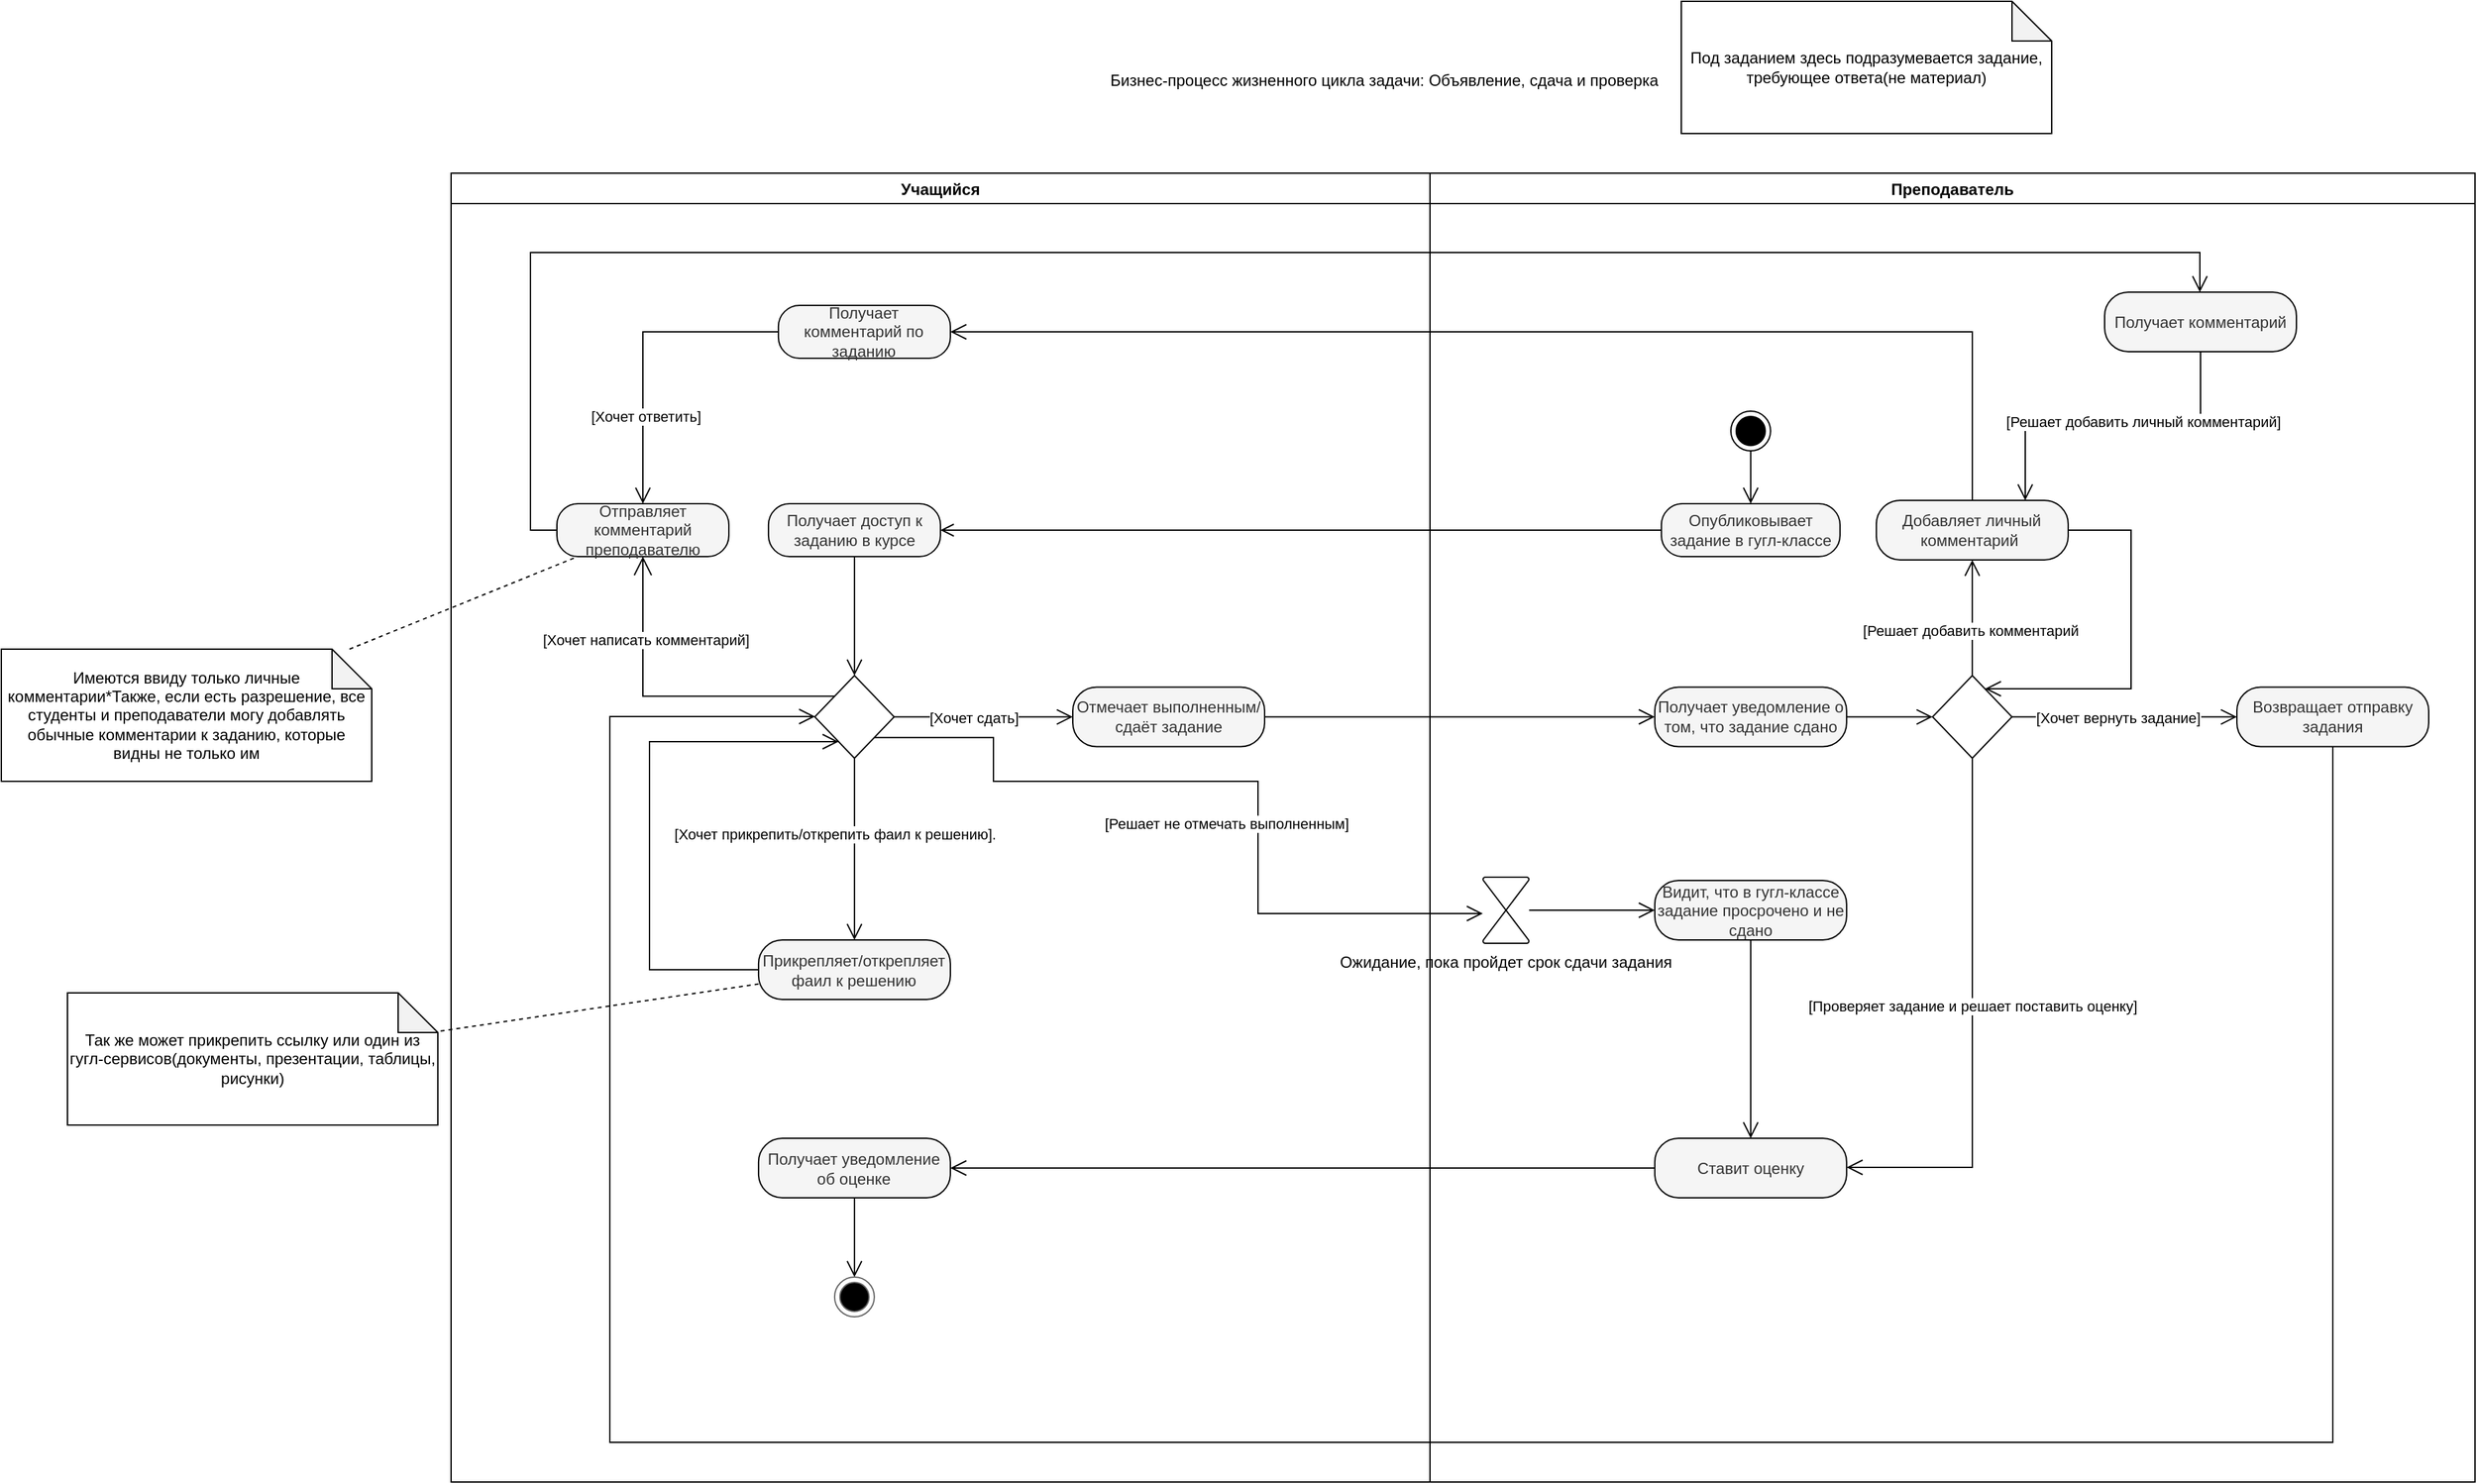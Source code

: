 <mxfile version="17.1.2" type="github">
  <diagram id="ylUfS64duYymFjWkmxjw" name="Page-1">
    <mxGraphModel dx="3038" dy="2272" grid="1" gridSize="10" guides="1" tooltips="1" connect="1" arrows="1" fold="1" page="1" pageScale="1" pageWidth="850" pageHeight="1100" math="0" shadow="0">
      <root>
        <mxCell id="0" />
        <mxCell id="1" parent="0" />
        <mxCell id="qSVLZNxjzEXECnaaf9MO-2" value="Учащийся" style="swimlane;" vertex="1" parent="1">
          <mxGeometry x="-210" y="30" width="740" height="990" as="geometry" />
        </mxCell>
        <mxCell id="qSVLZNxjzEXECnaaf9MO-13" style="edgeStyle=orthogonalEdgeStyle;rounded=0;orthogonalLoop=1;jettySize=auto;html=1;endArrow=open;endFill=0;startSize=10;endSize=10;strokeColor=#000000;" edge="1" parent="qSVLZNxjzEXECnaaf9MO-2" source="qSVLZNxjzEXECnaaf9MO-11" target="qSVLZNxjzEXECnaaf9MO-12">
          <mxGeometry relative="1" as="geometry" />
        </mxCell>
        <mxCell id="qSVLZNxjzEXECnaaf9MO-11" value="Получает доступ к заданию в курсе" style="rounded=1;whiteSpace=wrap;html=1;arcSize=40;fillColor=#f5f5f5;strokeColor=#000000;fontColor=#333333;" vertex="1" parent="qSVLZNxjzEXECnaaf9MO-2">
          <mxGeometry x="239.94" y="250" width="130" height="40" as="geometry" />
        </mxCell>
        <mxCell id="qSVLZNxjzEXECnaaf9MO-12" value="" style="rhombus;whiteSpace=wrap;html=1;strokeColor=#000000;" vertex="1" parent="qSVLZNxjzEXECnaaf9MO-2">
          <mxGeometry x="274.94" y="380" width="60" height="62.5" as="geometry" />
        </mxCell>
        <mxCell id="qSVLZNxjzEXECnaaf9MO-22" style="edgeStyle=orthogonalEdgeStyle;rounded=0;orthogonalLoop=1;jettySize=auto;html=1;endArrow=open;endFill=0;startSize=10;endSize=10;strokeColor=#000000;" edge="1" parent="qSVLZNxjzEXECnaaf9MO-2" source="qSVLZNxjzEXECnaaf9MO-19" target="qSVLZNxjzEXECnaaf9MO-12">
          <mxGeometry relative="1" as="geometry">
            <Array as="points">
              <mxPoint x="150" y="603" />
              <mxPoint x="150" y="430" />
            </Array>
          </mxGeometry>
        </mxCell>
        <mxCell id="qSVLZNxjzEXECnaaf9MO-19" value="Прикрепляет/открепляет фаил к решению" style="rounded=1;whiteSpace=wrap;html=1;arcSize=40;fillColor=#f5f5f5;strokeColor=#000000;fontColor=#333333;" vertex="1" parent="qSVLZNxjzEXECnaaf9MO-2">
          <mxGeometry x="232.44" y="580" width="145" height="45" as="geometry" />
        </mxCell>
        <mxCell id="qSVLZNxjzEXECnaaf9MO-17" style="edgeStyle=orthogonalEdgeStyle;rounded=0;orthogonalLoop=1;jettySize=auto;html=1;endArrow=open;endFill=0;startSize=10;endSize=10;strokeColor=#000000;" edge="1" parent="qSVLZNxjzEXECnaaf9MO-2" source="qSVLZNxjzEXECnaaf9MO-12" target="qSVLZNxjzEXECnaaf9MO-19">
          <mxGeometry relative="1" as="geometry">
            <mxPoint x="304.94" y="570" as="targetPoint" />
          </mxGeometry>
        </mxCell>
        <mxCell id="qSVLZNxjzEXECnaaf9MO-18" value="[Хочет прикрепить/открепить фаил к решению]." style="edgeLabel;html=1;align=center;verticalAlign=middle;resizable=0;points=[];" vertex="1" connectable="0" parent="qSVLZNxjzEXECnaaf9MO-17">
          <mxGeometry x="-0.348" y="-1" relative="1" as="geometry">
            <mxPoint x="-14" y="12" as="offset" />
          </mxGeometry>
        </mxCell>
        <mxCell id="qSVLZNxjzEXECnaaf9MO-44" value="Получает комментарий по заданию" style="rounded=1;whiteSpace=wrap;html=1;arcSize=40;fillColor=#f5f5f5;strokeColor=#000000;fontColor=#333333;" vertex="1" parent="qSVLZNxjzEXECnaaf9MO-2">
          <mxGeometry x="247.44" y="100" width="130" height="40" as="geometry" />
        </mxCell>
        <mxCell id="qSVLZNxjzEXECnaaf9MO-48" value="Отмечает выполненным/сдаёт задание" style="rounded=1;whiteSpace=wrap;html=1;arcSize=40;fillColor=#f5f5f5;strokeColor=#000000;fontColor=#333333;" vertex="1" parent="qSVLZNxjzEXECnaaf9MO-2">
          <mxGeometry x="470.0" y="388.75" width="145" height="45" as="geometry" />
        </mxCell>
        <mxCell id="qSVLZNxjzEXECnaaf9MO-49" value="" style="edgeStyle=orthogonalEdgeStyle;rounded=0;orthogonalLoop=1;jettySize=auto;html=1;endArrow=open;endFill=0;startSize=10;endSize=10;strokeColor=#000000;" edge="1" parent="qSVLZNxjzEXECnaaf9MO-2" source="qSVLZNxjzEXECnaaf9MO-12" target="qSVLZNxjzEXECnaaf9MO-48">
          <mxGeometry relative="1" as="geometry">
            <mxPoint x="509.95" y="357" as="targetPoint" />
            <mxPoint x="334.927" y="411.263" as="sourcePoint" />
          </mxGeometry>
        </mxCell>
        <mxCell id="qSVLZNxjzEXECnaaf9MO-50" value="[Хочет сдать]" style="edgeLabel;html=1;align=center;verticalAlign=middle;resizable=0;points=[];" vertex="1" connectable="0" parent="qSVLZNxjzEXECnaaf9MO-49">
          <mxGeometry x="-0.379" y="-1" relative="1" as="geometry">
            <mxPoint x="18" y="-1" as="offset" />
          </mxGeometry>
        </mxCell>
        <mxCell id="qSVLZNxjzEXECnaaf9MO-53" value="Отправляет комментарий преподавателю" style="rounded=1;whiteSpace=wrap;html=1;arcSize=40;fillColor=#f5f5f5;strokeColor=#000000;fontColor=#333333;" vertex="1" parent="qSVLZNxjzEXECnaaf9MO-2">
          <mxGeometry x="80" y="250" width="130" height="40" as="geometry" />
        </mxCell>
        <mxCell id="qSVLZNxjzEXECnaaf9MO-58" value="" style="endArrow=open;endFill=1;endSize=12;html=1;rounded=0;strokeColor=#000000;exitX=0;exitY=0;exitDx=0;exitDy=0;edgeStyle=orthogonalEdgeStyle;" edge="1" parent="qSVLZNxjzEXECnaaf9MO-2" source="qSVLZNxjzEXECnaaf9MO-12" target="qSVLZNxjzEXECnaaf9MO-53">
          <mxGeometry width="160" relative="1" as="geometry">
            <mxPoint x="-30" y="430" as="sourcePoint" />
            <mxPoint x="130" y="430" as="targetPoint" />
          </mxGeometry>
        </mxCell>
        <mxCell id="qSVLZNxjzEXECnaaf9MO-59" value="[Хочет написать комментарий]" style="edgeLabel;html=1;align=center;verticalAlign=middle;resizable=0;points=[];" vertex="1" connectable="0" parent="qSVLZNxjzEXECnaaf9MO-58">
          <mxGeometry x="0.495" y="-2" relative="1" as="geometry">
            <mxPoint as="offset" />
          </mxGeometry>
        </mxCell>
        <mxCell id="qSVLZNxjzEXECnaaf9MO-56" style="edgeStyle=orthogonalEdgeStyle;rounded=0;orthogonalLoop=1;jettySize=auto;html=1;endArrow=open;endFill=0;startSize=10;endSize=10;strokeColor=#000000;" edge="1" parent="qSVLZNxjzEXECnaaf9MO-2" source="qSVLZNxjzEXECnaaf9MO-44" target="qSVLZNxjzEXECnaaf9MO-53">
          <mxGeometry relative="1" as="geometry">
            <mxPoint x="282.453" y="151.263" as="sourcePoint" />
          </mxGeometry>
        </mxCell>
        <mxCell id="qSVLZNxjzEXECnaaf9MO-57" value="[Хочет ответить]" style="edgeLabel;html=1;align=center;verticalAlign=middle;resizable=0;points=[];" vertex="1" connectable="0" parent="qSVLZNxjzEXECnaaf9MO-56">
          <mxGeometry x="-0.149" y="2" relative="1" as="geometry">
            <mxPoint x="-2" y="62" as="offset" />
          </mxGeometry>
        </mxCell>
        <mxCell id="qSVLZNxjzEXECnaaf9MO-67" value="Получает уведомление об оценке" style="rounded=1;whiteSpace=wrap;html=1;arcSize=40;fillColor=#f5f5f5;strokeColor=#000000;fontColor=#333333;" vertex="1" parent="qSVLZNxjzEXECnaaf9MO-2">
          <mxGeometry x="232.44" y="730" width="145" height="45" as="geometry" />
        </mxCell>
        <mxCell id="qSVLZNxjzEXECnaaf9MO-3" value="Преподаватель" style="swimlane;" vertex="1" parent="1">
          <mxGeometry x="530" y="30" width="790" height="990" as="geometry" />
        </mxCell>
        <mxCell id="qSVLZNxjzEXECnaaf9MO-6" value="" style="ellipse;html=1;shape=endState;fillColor=#000000;strokeColor=#000000;fontColor=#333333;" vertex="1" parent="qSVLZNxjzEXECnaaf9MO-3">
          <mxGeometry x="227.45" y="180" width="30" height="30" as="geometry" />
        </mxCell>
        <mxCell id="qSVLZNxjzEXECnaaf9MO-8" value="Опубликовывает задание в гугл-классе" style="rounded=1;whiteSpace=wrap;html=1;arcSize=40;fillColor=#f5f5f5;strokeColor=#000000;fontColor=#333333;" vertex="1" parent="qSVLZNxjzEXECnaaf9MO-3">
          <mxGeometry x="174.95" y="250" width="135" height="40" as="geometry" />
        </mxCell>
        <mxCell id="qSVLZNxjzEXECnaaf9MO-7" style="edgeStyle=orthogonalEdgeStyle;rounded=0;orthogonalLoop=1;jettySize=auto;html=1;endArrow=open;endFill=0;endSize=10;startSize=10;fillColor=#f5f5f5;strokeColor=#000000;" edge="1" parent="qSVLZNxjzEXECnaaf9MO-3" source="qSVLZNxjzEXECnaaf9MO-6" target="qSVLZNxjzEXECnaaf9MO-8">
          <mxGeometry relative="1" as="geometry">
            <mxPoint x="234.95" y="290.0" as="targetPoint" />
          </mxGeometry>
        </mxCell>
        <mxCell id="qSVLZNxjzEXECnaaf9MO-16" value="Получает уведомление о том, что задание сдано" style="rounded=1;whiteSpace=wrap;html=1;arcSize=40;fillColor=#f5f5f5;strokeColor=#000000;fontColor=#333333;" vertex="1" parent="qSVLZNxjzEXECnaaf9MO-3">
          <mxGeometry x="169.95" y="388.75" width="145" height="45" as="geometry" />
        </mxCell>
        <mxCell id="qSVLZNxjzEXECnaaf9MO-31" style="edgeStyle=orthogonalEdgeStyle;rounded=0;orthogonalLoop=1;jettySize=auto;html=1;endArrow=open;endFill=0;startSize=10;endSize=10;strokeColor=#000000;" edge="1" parent="qSVLZNxjzEXECnaaf9MO-3" source="qSVLZNxjzEXECnaaf9MO-23" target="qSVLZNxjzEXECnaaf9MO-28">
          <mxGeometry relative="1" as="geometry" />
        </mxCell>
        <mxCell id="qSVLZNxjzEXECnaaf9MO-23" value="Видит, что в гугл-классе задание просрочено и не сдано" style="rounded=1;whiteSpace=wrap;html=1;arcSize=40;fillColor=#f5f5f5;strokeColor=#000000;fontColor=#333333;" vertex="1" parent="qSVLZNxjzEXECnaaf9MO-3">
          <mxGeometry x="169.95" y="535" width="145" height="45" as="geometry" />
        </mxCell>
        <mxCell id="qSVLZNxjzEXECnaaf9MO-26" style="edgeStyle=orthogonalEdgeStyle;rounded=0;orthogonalLoop=1;jettySize=auto;html=1;endArrow=open;endFill=0;startSize=10;endSize=10;strokeColor=#000000;" edge="1" parent="qSVLZNxjzEXECnaaf9MO-3" source="qSVLZNxjzEXECnaaf9MO-25" target="qSVLZNxjzEXECnaaf9MO-23">
          <mxGeometry relative="1" as="geometry" />
        </mxCell>
        <mxCell id="qSVLZNxjzEXECnaaf9MO-25" value="Ожидание, пока пройдет срок сдачи задания" style="verticalLabelPosition=bottom;verticalAlign=top;html=1;shape=mxgraph.flowchart.collate;strokeColor=#000000;" vertex="1" parent="qSVLZNxjzEXECnaaf9MO-3">
          <mxGeometry x="39.95" y="532.5" width="35" height="50" as="geometry" />
        </mxCell>
        <mxCell id="qSVLZNxjzEXECnaaf9MO-28" value="Ставит оценку" style="rounded=1;whiteSpace=wrap;html=1;arcSize=40;fillColor=#f5f5f5;strokeColor=#000000;fontColor=#333333;" vertex="1" parent="qSVLZNxjzEXECnaaf9MO-3">
          <mxGeometry x="169.95" y="730" width="145" height="45" as="geometry" />
        </mxCell>
        <mxCell id="qSVLZNxjzEXECnaaf9MO-39" style="edgeStyle=orthogonalEdgeStyle;rounded=0;orthogonalLoop=1;jettySize=auto;html=1;endArrow=open;endFill=0;startSize=10;endSize=10;strokeColor=#000000;" edge="1" parent="qSVLZNxjzEXECnaaf9MO-3" source="qSVLZNxjzEXECnaaf9MO-34" target="qSVLZNxjzEXECnaaf9MO-38">
          <mxGeometry relative="1" as="geometry" />
        </mxCell>
        <mxCell id="qSVLZNxjzEXECnaaf9MO-40" value="[Решает добавить комментарий&amp;nbsp;" style="edgeLabel;html=1;align=center;verticalAlign=middle;resizable=0;points=[];" vertex="1" connectable="0" parent="qSVLZNxjzEXECnaaf9MO-39">
          <mxGeometry x="-0.209" relative="1" as="geometry">
            <mxPoint as="offset" />
          </mxGeometry>
        </mxCell>
        <mxCell id="qSVLZNxjzEXECnaaf9MO-47" style="edgeStyle=orthogonalEdgeStyle;rounded=0;orthogonalLoop=1;jettySize=auto;html=1;endArrow=open;endFill=0;startSize=10;endSize=10;strokeColor=#000000;" edge="1" parent="qSVLZNxjzEXECnaaf9MO-3" source="qSVLZNxjzEXECnaaf9MO-34" target="qSVLZNxjzEXECnaaf9MO-46">
          <mxGeometry relative="1" as="geometry" />
        </mxCell>
        <mxCell id="qSVLZNxjzEXECnaaf9MO-51" value="[Хочет вернуть задание]" style="edgeLabel;html=1;align=center;verticalAlign=middle;resizable=0;points=[];" vertex="1" connectable="0" parent="qSVLZNxjzEXECnaaf9MO-47">
          <mxGeometry x="-0.273" y="3" relative="1" as="geometry">
            <mxPoint x="18" y="3" as="offset" />
          </mxGeometry>
        </mxCell>
        <mxCell id="qSVLZNxjzEXECnaaf9MO-34" value="" style="rhombus;whiteSpace=wrap;html=1;strokeColor=#000000;" vertex="1" parent="qSVLZNxjzEXECnaaf9MO-3">
          <mxGeometry x="379.95" y="380" width="60" height="62.5" as="geometry" />
        </mxCell>
        <mxCell id="qSVLZNxjzEXECnaaf9MO-33" style="edgeStyle=orthogonalEdgeStyle;rounded=0;orthogonalLoop=1;jettySize=auto;html=1;endArrow=open;endFill=0;startSize=10;endSize=10;strokeColor=#000000;" edge="1" parent="qSVLZNxjzEXECnaaf9MO-3" source="qSVLZNxjzEXECnaaf9MO-16" target="qSVLZNxjzEXECnaaf9MO-34">
          <mxGeometry relative="1" as="geometry">
            <mxPoint x="439.95" y="411.25" as="targetPoint" />
          </mxGeometry>
        </mxCell>
        <mxCell id="qSVLZNxjzEXECnaaf9MO-35" style="edgeStyle=orthogonalEdgeStyle;rounded=0;orthogonalLoop=1;jettySize=auto;html=1;endArrow=open;endFill=0;startSize=10;endSize=10;strokeColor=#000000;" edge="1" parent="qSVLZNxjzEXECnaaf9MO-3" source="qSVLZNxjzEXECnaaf9MO-34" target="qSVLZNxjzEXECnaaf9MO-28">
          <mxGeometry relative="1" as="geometry">
            <mxPoint x="469.95" y="760" as="targetPoint" />
            <Array as="points">
              <mxPoint x="409.95" y="752" />
            </Array>
          </mxGeometry>
        </mxCell>
        <mxCell id="qSVLZNxjzEXECnaaf9MO-36" value="[Проверяет задание и решает поставить оценку]" style="edgeLabel;html=1;align=center;verticalAlign=middle;resizable=0;points=[];" vertex="1" connectable="0" parent="qSVLZNxjzEXECnaaf9MO-35">
          <mxGeometry x="0.571" y="1" relative="1" as="geometry">
            <mxPoint x="8" y="-123" as="offset" />
          </mxGeometry>
        </mxCell>
        <mxCell id="qSVLZNxjzEXECnaaf9MO-41" style="edgeStyle=orthogonalEdgeStyle;rounded=0;orthogonalLoop=1;jettySize=auto;html=1;endArrow=open;endFill=0;startSize=10;endSize=10;strokeColor=#000000;" edge="1" parent="qSVLZNxjzEXECnaaf9MO-3" source="qSVLZNxjzEXECnaaf9MO-38" target="qSVLZNxjzEXECnaaf9MO-34">
          <mxGeometry relative="1" as="geometry">
            <Array as="points">
              <mxPoint x="530" y="270" />
              <mxPoint x="530" y="390" />
            </Array>
          </mxGeometry>
        </mxCell>
        <mxCell id="qSVLZNxjzEXECnaaf9MO-38" value="Добавляет личный комментарий&amp;nbsp;" style="rounded=1;whiteSpace=wrap;html=1;arcSize=40;fillColor=#f5f5f5;strokeColor=#000000;fontColor=#333333;" vertex="1" parent="qSVLZNxjzEXECnaaf9MO-3">
          <mxGeometry x="337.45" y="247.5" width="145" height="45" as="geometry" />
        </mxCell>
        <mxCell id="qSVLZNxjzEXECnaaf9MO-46" value="Возвращает отправку задания" style="rounded=1;whiteSpace=wrap;html=1;arcSize=40;fillColor=#f5f5f5;strokeColor=#000000;fontColor=#333333;" vertex="1" parent="qSVLZNxjzEXECnaaf9MO-3">
          <mxGeometry x="610" y="388.75" width="145" height="45" as="geometry" />
        </mxCell>
        <mxCell id="qSVLZNxjzEXECnaaf9MO-61" value="Получает комментарий" style="rounded=1;whiteSpace=wrap;html=1;arcSize=40;fillColor=#f5f5f5;strokeColor=#000000;fontColor=#333333;" vertex="1" parent="qSVLZNxjzEXECnaaf9MO-3">
          <mxGeometry x="510" y="90" width="145" height="45" as="geometry" />
        </mxCell>
        <mxCell id="qSVLZNxjzEXECnaaf9MO-62" style="edgeStyle=orthogonalEdgeStyle;rounded=0;orthogonalLoop=1;jettySize=auto;html=1;endArrow=open;endFill=0;startSize=10;endSize=10;strokeColor=#000000;" edge="1" parent="qSVLZNxjzEXECnaaf9MO-3" source="qSVLZNxjzEXECnaaf9MO-61" target="qSVLZNxjzEXECnaaf9MO-38">
          <mxGeometry relative="1" as="geometry">
            <mxPoint x="949.95" y="420" as="sourcePoint" />
            <mxPoint x="949.95" y="332.5" as="targetPoint" />
            <Array as="points">
              <mxPoint x="450" y="188" />
            </Array>
          </mxGeometry>
        </mxCell>
        <mxCell id="qSVLZNxjzEXECnaaf9MO-63" value="[Решает добавить личный комментарий]" style="edgeLabel;html=1;align=center;verticalAlign=middle;resizable=0;points=[];" vertex="1" connectable="0" parent="qSVLZNxjzEXECnaaf9MO-62">
          <mxGeometry x="-0.209" relative="1" as="geometry">
            <mxPoint as="offset" />
          </mxGeometry>
        </mxCell>
        <mxCell id="qSVLZNxjzEXECnaaf9MO-4" value="Бизнес-процесс жизненного цикла задачи: Объявление, сдача и проверка" style="text;html=1;align=center;verticalAlign=middle;resizable=0;points=[];autosize=1;strokeColor=none;fillColor=none;" vertex="1" parent="1">
          <mxGeometry x="280" y="-50" width="430" height="20" as="geometry" />
        </mxCell>
        <mxCell id="qSVLZNxjzEXECnaaf9MO-10" value="Под заданием здесь подразумевается задание, требующее ответа(не материал)" style="shape=note;whiteSpace=wrap;html=1;backgroundOutline=1;darkOpacity=0.05;" vertex="1" parent="1">
          <mxGeometry x="720" y="-100" width="280" height="100" as="geometry" />
        </mxCell>
        <mxCell id="qSVLZNxjzEXECnaaf9MO-9" value="" style="edgeStyle=orthogonalEdgeStyle;html=1;verticalAlign=bottom;endArrow=open;endSize=8;rounded=0;fillColor=#f5f5f5;strokeColor=#000000;" edge="1" source="qSVLZNxjzEXECnaaf9MO-8" parent="1" target="qSVLZNxjzEXECnaaf9MO-11">
          <mxGeometry relative="1" as="geometry">
            <mxPoint x="369.95" y="350" as="targetPoint" />
          </mxGeometry>
        </mxCell>
        <mxCell id="qSVLZNxjzEXECnaaf9MO-20" value="Так же может прикрепить ссылку или один из гугл-сервисов(документы, презентации, таблицы, рисунки)" style="shape=note;whiteSpace=wrap;html=1;backgroundOutline=1;darkOpacity=0.05;" vertex="1" parent="1">
          <mxGeometry x="-500" y="650" width="280" height="100" as="geometry" />
        </mxCell>
        <mxCell id="qSVLZNxjzEXECnaaf9MO-21" value="" style="endArrow=none;dashed=1;html=1;rounded=0;startSize=10;endSize=10;strokeColor=#000000;" edge="1" parent="1" source="qSVLZNxjzEXECnaaf9MO-19" target="qSVLZNxjzEXECnaaf9MO-20">
          <mxGeometry width="50" height="50" relative="1" as="geometry">
            <mxPoint x="20" y="530" as="sourcePoint" />
            <mxPoint x="330" y="270" as="targetPoint" />
          </mxGeometry>
        </mxCell>
        <mxCell id="qSVLZNxjzEXECnaaf9MO-24" value="" style="endArrow=open;html=1;rounded=0;startSize=10;endSize=10;strokeColor=#000000;exitX=1;exitY=1;exitDx=0;exitDy=0;edgeStyle=orthogonalEdgeStyle;endFill=0;" edge="1" parent="1" source="qSVLZNxjzEXECnaaf9MO-12" target="qSVLZNxjzEXECnaaf9MO-25">
          <mxGeometry width="50" height="50" relative="1" as="geometry">
            <mxPoint x="419.95" y="640" as="sourcePoint" />
            <mxPoint x="629.95" y="600" as="targetPoint" />
            <Array as="points">
              <mxPoint x="200" y="457" />
              <mxPoint x="200" y="490" />
              <mxPoint x="400" y="490" />
              <mxPoint x="400" y="590" />
            </Array>
          </mxGeometry>
        </mxCell>
        <mxCell id="qSVLZNxjzEXECnaaf9MO-27" value="[Решает не отмечать выполненным]" style="edgeLabel;html=1;align=center;verticalAlign=middle;resizable=0;points=[];" vertex="1" connectable="0" parent="qSVLZNxjzEXECnaaf9MO-24">
          <mxGeometry x="0.025" y="-3" relative="1" as="geometry">
            <mxPoint x="-5" y="29" as="offset" />
          </mxGeometry>
        </mxCell>
        <mxCell id="qSVLZNxjzEXECnaaf9MO-43" style="edgeStyle=orthogonalEdgeStyle;rounded=0;orthogonalLoop=1;jettySize=auto;html=1;endArrow=open;endFill=0;startSize=10;endSize=10;strokeColor=#000000;" edge="1" parent="1" source="qSVLZNxjzEXECnaaf9MO-38" target="qSVLZNxjzEXECnaaf9MO-44">
          <mxGeometry relative="1" as="geometry">
            <mxPoint x="290" y="100" as="targetPoint" />
            <Array as="points">
              <mxPoint x="940" y="150" />
            </Array>
          </mxGeometry>
        </mxCell>
        <mxCell id="qSVLZNxjzEXECnaaf9MO-14" style="edgeStyle=orthogonalEdgeStyle;rounded=0;orthogonalLoop=1;jettySize=auto;html=1;endArrow=open;endFill=0;startSize=10;endSize=10;strokeColor=#000000;startArrow=none;" edge="1" parent="1" source="qSVLZNxjzEXECnaaf9MO-48" target="qSVLZNxjzEXECnaaf9MO-16">
          <mxGeometry relative="1" as="geometry">
            <mxPoint x="460" y="420" as="targetPoint" />
          </mxGeometry>
        </mxCell>
        <mxCell id="qSVLZNxjzEXECnaaf9MO-52" style="edgeStyle=orthogonalEdgeStyle;rounded=0;orthogonalLoop=1;jettySize=auto;html=1;endArrow=open;endFill=0;startSize=10;endSize=10;strokeColor=#000000;" edge="1" parent="1" source="qSVLZNxjzEXECnaaf9MO-46" target="qSVLZNxjzEXECnaaf9MO-12">
          <mxGeometry relative="1" as="geometry">
            <Array as="points">
              <mxPoint x="1213" y="990" />
              <mxPoint x="-90" y="990" />
              <mxPoint x="-90" y="441" />
            </Array>
          </mxGeometry>
        </mxCell>
        <mxCell id="qSVLZNxjzEXECnaaf9MO-60" style="edgeStyle=orthogonalEdgeStyle;rounded=0;orthogonalLoop=1;jettySize=auto;html=1;endArrow=open;endFill=0;startSize=10;endSize=10;strokeColor=#000000;" edge="1" parent="1" source="qSVLZNxjzEXECnaaf9MO-53" target="qSVLZNxjzEXECnaaf9MO-61">
          <mxGeometry relative="1" as="geometry">
            <mxPoint x="1210" y="90" as="targetPoint" />
            <Array as="points">
              <mxPoint x="-150" y="300" />
              <mxPoint x="-150" y="90" />
              <mxPoint x="1112" y="90" />
            </Array>
          </mxGeometry>
        </mxCell>
        <mxCell id="qSVLZNxjzEXECnaaf9MO-65" value="Имеются ввиду только личные комментарии*Также, если есть разрешение, все студенты и преподаватели могу добавлять обычные комментарии к заданию, которые видны не только им" style="shape=note;whiteSpace=wrap;html=1;backgroundOutline=1;darkOpacity=0.05;" vertex="1" parent="1">
          <mxGeometry x="-550" y="390" width="280" height="100" as="geometry" />
        </mxCell>
        <mxCell id="qSVLZNxjzEXECnaaf9MO-66" value="" style="endArrow=none;dashed=1;html=1;rounded=0;startSize=10;endSize=10;strokeColor=#000000;" edge="1" parent="1" source="qSVLZNxjzEXECnaaf9MO-65" target="qSVLZNxjzEXECnaaf9MO-53">
          <mxGeometry width="50" height="50" relative="1" as="geometry">
            <mxPoint x="-300" y="620" as="sourcePoint" />
            <mxPoint x="-250" y="570" as="targetPoint" />
          </mxGeometry>
        </mxCell>
        <mxCell id="qSVLZNxjzEXECnaaf9MO-68" style="edgeStyle=orthogonalEdgeStyle;rounded=0;orthogonalLoop=1;jettySize=auto;html=1;endArrow=open;endFill=0;startSize=10;endSize=10;strokeColor=#000000;" edge="1" parent="1" source="qSVLZNxjzEXECnaaf9MO-28" target="qSVLZNxjzEXECnaaf9MO-67">
          <mxGeometry relative="1" as="geometry" />
        </mxCell>
        <mxCell id="qSVLZNxjzEXECnaaf9MO-69" style="edgeStyle=orthogonalEdgeStyle;rounded=0;orthogonalLoop=1;jettySize=auto;html=1;endArrow=open;endFill=0;startSize=10;endSize=10;strokeColor=#000000;" edge="1" parent="1" source="qSVLZNxjzEXECnaaf9MO-67" target="qSVLZNxjzEXECnaaf9MO-70">
          <mxGeometry relative="1" as="geometry">
            <mxPoint x="94.94" y="880" as="targetPoint" />
          </mxGeometry>
        </mxCell>
        <mxCell id="qSVLZNxjzEXECnaaf9MO-70" value="" style="ellipse;html=1;shape=endState;fillColor=#000000;strokeColor=#666666;fontColor=#333333;" vertex="1" parent="1">
          <mxGeometry x="79.94" y="865" width="30" height="30" as="geometry" />
        </mxCell>
      </root>
    </mxGraphModel>
  </diagram>
</mxfile>
